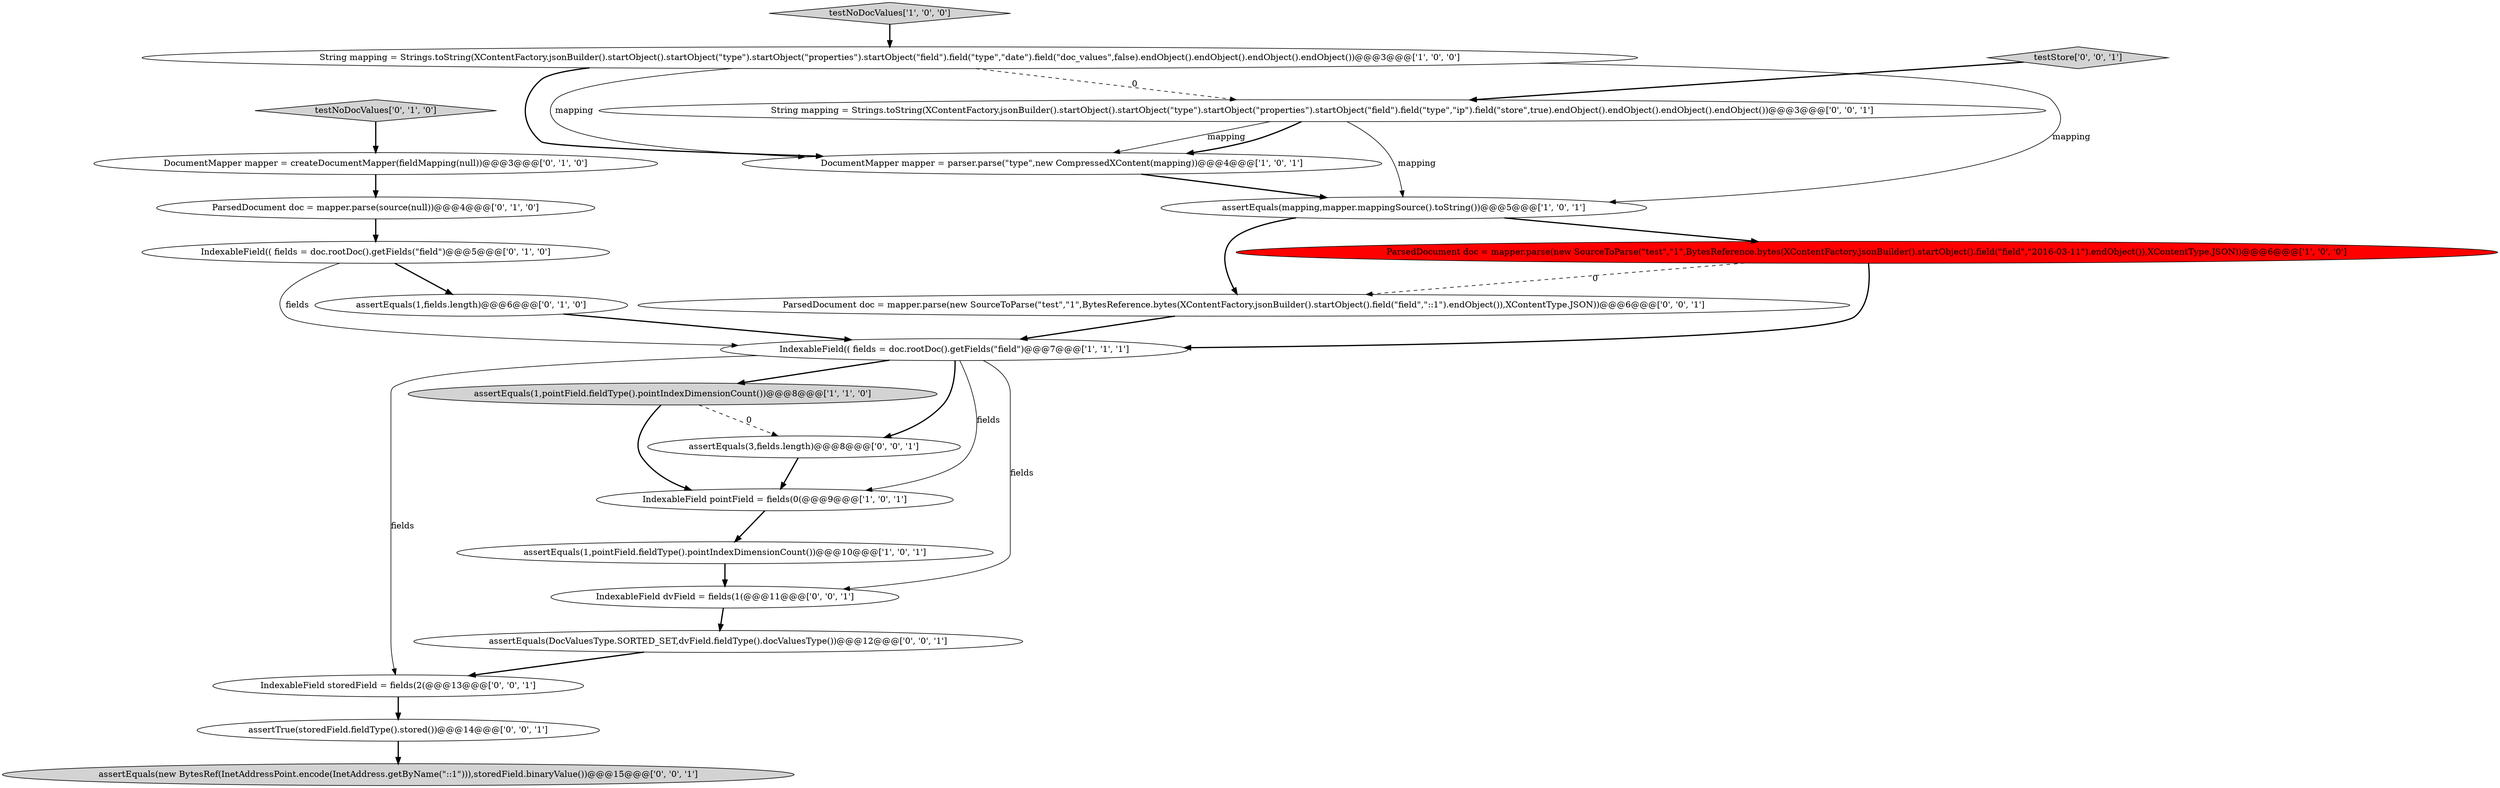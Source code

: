 digraph {
5 [style = filled, label = "IndexableField(( fields = doc.rootDoc().getFields(\"field\")@@@7@@@['1', '1', '1']", fillcolor = white, shape = ellipse image = "AAA0AAABBB1BBB"];
9 [style = filled, label = "DocumentMapper mapper = createDocumentMapper(fieldMapping(null))@@@3@@@['0', '1', '0']", fillcolor = white, shape = ellipse image = "AAA0AAABBB2BBB"];
22 [style = filled, label = "testStore['0', '0', '1']", fillcolor = lightgray, shape = diamond image = "AAA0AAABBB3BBB"];
15 [style = filled, label = "IndexableField dvField = fields(1(@@@11@@@['0', '0', '1']", fillcolor = white, shape = ellipse image = "AAA0AAABBB3BBB"];
10 [style = filled, label = "assertEquals(1,fields.length)@@@6@@@['0', '1', '0']", fillcolor = white, shape = ellipse image = "AAA0AAABBB2BBB"];
11 [style = filled, label = "IndexableField(( fields = doc.rootDoc().getFields(\"field\")@@@5@@@['0', '1', '0']", fillcolor = white, shape = ellipse image = "AAA0AAABBB2BBB"];
4 [style = filled, label = "String mapping = Strings.toString(XContentFactory.jsonBuilder().startObject().startObject(\"type\").startObject(\"properties\").startObject(\"field\").field(\"type\",\"date\").field(\"doc_values\",false).endObject().endObject().endObject().endObject())@@@3@@@['1', '0', '0']", fillcolor = white, shape = ellipse image = "AAA0AAABBB1BBB"];
20 [style = filled, label = "assertEquals(DocValuesType.SORTED_SET,dvField.fieldType().docValuesType())@@@12@@@['0', '0', '1']", fillcolor = white, shape = ellipse image = "AAA0AAABBB3BBB"];
7 [style = filled, label = "assertEquals(1,pointField.fieldType().pointIndexDimensionCount())@@@10@@@['1', '0', '1']", fillcolor = white, shape = ellipse image = "AAA0AAABBB1BBB"];
0 [style = filled, label = "assertEquals(mapping,mapper.mappingSource().toString())@@@5@@@['1', '0', '1']", fillcolor = white, shape = ellipse image = "AAA0AAABBB1BBB"];
12 [style = filled, label = "testNoDocValues['0', '1', '0']", fillcolor = lightgray, shape = diamond image = "AAA0AAABBB2BBB"];
13 [style = filled, label = "ParsedDocument doc = mapper.parse(source(null))@@@4@@@['0', '1', '0']", fillcolor = white, shape = ellipse image = "AAA0AAABBB2BBB"];
19 [style = filled, label = "String mapping = Strings.toString(XContentFactory.jsonBuilder().startObject().startObject(\"type\").startObject(\"properties\").startObject(\"field\").field(\"type\",\"ip\").field(\"store\",true).endObject().endObject().endObject().endObject())@@@3@@@['0', '0', '1']", fillcolor = white, shape = ellipse image = "AAA0AAABBB3BBB"];
8 [style = filled, label = "testNoDocValues['1', '0', '0']", fillcolor = lightgray, shape = diamond image = "AAA0AAABBB1BBB"];
14 [style = filled, label = "assertEquals(new BytesRef(InetAddressPoint.encode(InetAddress.getByName(\"::1\"))),storedField.binaryValue())@@@15@@@['0', '0', '1']", fillcolor = lightgray, shape = ellipse image = "AAA0AAABBB3BBB"];
3 [style = filled, label = "DocumentMapper mapper = parser.parse(\"type\",new CompressedXContent(mapping))@@@4@@@['1', '0', '1']", fillcolor = white, shape = ellipse image = "AAA0AAABBB1BBB"];
17 [style = filled, label = "ParsedDocument doc = mapper.parse(new SourceToParse(\"test\",\"1\",BytesReference.bytes(XContentFactory.jsonBuilder().startObject().field(\"field\",\"::1\").endObject()),XContentType.JSON))@@@6@@@['0', '0', '1']", fillcolor = white, shape = ellipse image = "AAA0AAABBB3BBB"];
6 [style = filled, label = "ParsedDocument doc = mapper.parse(new SourceToParse(\"test\",\"1\",BytesReference.bytes(XContentFactory.jsonBuilder().startObject().field(\"field\",\"2016-03-11\").endObject()),XContentType.JSON))@@@6@@@['1', '0', '0']", fillcolor = red, shape = ellipse image = "AAA1AAABBB1BBB"];
2 [style = filled, label = "IndexableField pointField = fields(0(@@@9@@@['1', '0', '1']", fillcolor = white, shape = ellipse image = "AAA0AAABBB1BBB"];
18 [style = filled, label = "IndexableField storedField = fields(2(@@@13@@@['0', '0', '1']", fillcolor = white, shape = ellipse image = "AAA0AAABBB3BBB"];
16 [style = filled, label = "assertTrue(storedField.fieldType().stored())@@@14@@@['0', '0', '1']", fillcolor = white, shape = ellipse image = "AAA0AAABBB3BBB"];
1 [style = filled, label = "assertEquals(1,pointField.fieldType().pointIndexDimensionCount())@@@8@@@['1', '1', '0']", fillcolor = lightgray, shape = ellipse image = "AAA0AAABBB1BBB"];
21 [style = filled, label = "assertEquals(3,fields.length)@@@8@@@['0', '0', '1']", fillcolor = white, shape = ellipse image = "AAA0AAABBB3BBB"];
19->0 [style = solid, label="mapping"];
4->3 [style = bold, label=""];
17->5 [style = bold, label=""];
19->3 [style = solid, label="mapping"];
22->19 [style = bold, label=""];
0->6 [style = bold, label=""];
0->17 [style = bold, label=""];
5->18 [style = solid, label="fields"];
6->17 [style = dashed, label="0"];
1->21 [style = dashed, label="0"];
5->15 [style = solid, label="fields"];
12->9 [style = bold, label=""];
13->11 [style = bold, label=""];
3->0 [style = bold, label=""];
21->2 [style = bold, label=""];
20->18 [style = bold, label=""];
5->21 [style = bold, label=""];
5->1 [style = bold, label=""];
6->5 [style = bold, label=""];
4->3 [style = solid, label="mapping"];
10->5 [style = bold, label=""];
11->10 [style = bold, label=""];
15->20 [style = bold, label=""];
7->15 [style = bold, label=""];
16->14 [style = bold, label=""];
11->5 [style = solid, label="fields"];
4->0 [style = solid, label="mapping"];
1->2 [style = bold, label=""];
4->19 [style = dashed, label="0"];
2->7 [style = bold, label=""];
8->4 [style = bold, label=""];
5->2 [style = solid, label="fields"];
19->3 [style = bold, label=""];
9->13 [style = bold, label=""];
18->16 [style = bold, label=""];
}
